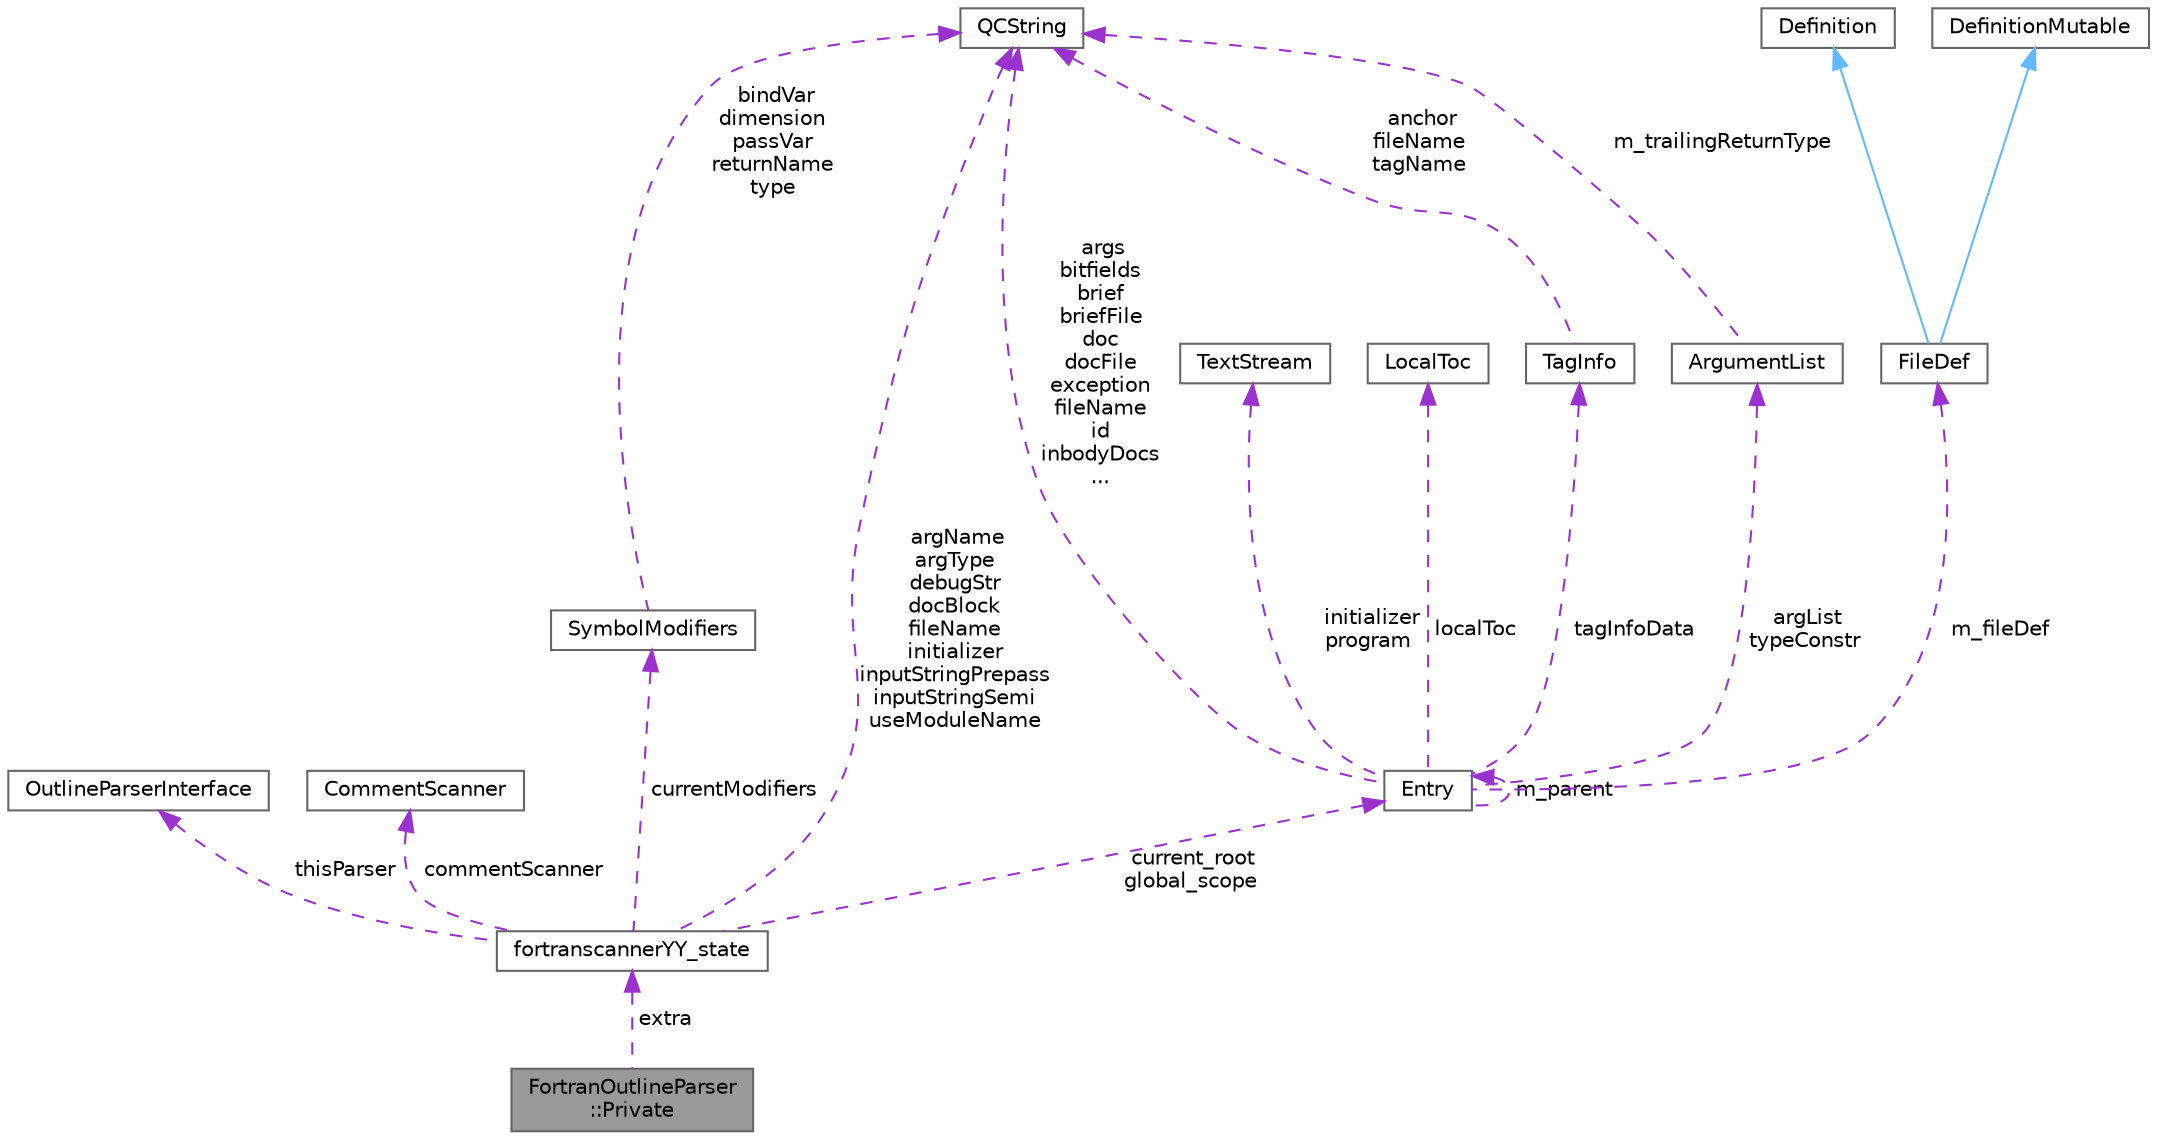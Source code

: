 digraph "FortranOutlineParser::Private"
{
 // INTERACTIVE_SVG=YES
 // LATEX_PDF_SIZE
  bgcolor="transparent";
  edge [fontname=Helvetica,fontsize=10,labelfontname=Helvetica,labelfontsize=10];
  node [fontname=Helvetica,fontsize=10,shape=box,height=0.2,width=0.4];
  Node1 [label="FortranOutlineParser\l::Private",height=0.2,width=0.4,color="gray40", fillcolor="grey60", style="filled", fontcolor="black",tooltip=" "];
  Node2 -> Node1 [dir="back",color="darkorchid3",style="dashed",label=" extra" ];
  Node2 [label="fortranscannerYY_state",height=0.2,width=0.4,color="gray40", fillcolor="white", style="filled",URL="$d6/d4a/structfortranscanner_y_y__state.html",tooltip=" "];
  Node3 -> Node2 [dir="back",color="darkorchid3",style="dashed",label=" thisParser" ];
  Node3 [label="OutlineParserInterface",height=0.2,width=0.4,color="gray40", fillcolor="white", style="filled",URL="$d5/d79/class_outline_parser_interface.html",tooltip="Abstract interface for outline parsers."];
  Node4 -> Node2 [dir="back",color="darkorchid3",style="dashed",label=" commentScanner" ];
  Node4 [label="CommentScanner",height=0.2,width=0.4,color="gray40", fillcolor="white", style="filled",URL="$d0/d6b/class_comment_scanner.html",tooltip=" "];
  Node5 -> Node2 [dir="back",color="darkorchid3",style="dashed",label=" argName\nargType\ndebugStr\ndocBlock\nfileName\ninitializer\ninputStringPrepass\ninputStringSemi\nuseModuleName" ];
  Node5 [label="QCString",height=0.2,width=0.4,color="gray40", fillcolor="white", style="filled",URL="$d9/d45/class_q_c_string.html",tooltip="This is an alternative implementation of QCString."];
  Node6 -> Node2 [dir="back",color="darkorchid3",style="dashed",label=" current_root\nglobal_scope" ];
  Node6 [label="Entry",height=0.2,width=0.4,color="gray40", fillcolor="white", style="filled",URL="$d4/dd7/class_entry.html",tooltip="Represents an unstructured piece of information, about an entity found in the sources."];
  Node5 -> Node6 [dir="back",color="darkorchid3",style="dashed",label=" args\nbitfields\nbrief\nbriefFile\ndoc\ndocFile\nexception\nfileName\nid\ninbodyDocs\n..." ];
  Node7 -> Node6 [dir="back",color="darkorchid3",style="dashed",label=" tagInfoData" ];
  Node7 [label="TagInfo",height=0.2,width=0.4,color="gray40", fillcolor="white", style="filled",URL="$d3/dc3/struct_tag_info.html",tooltip="This struct is used to capture the tag file information for an Entry."];
  Node5 -> Node7 [dir="back",color="darkorchid3",style="dashed",label=" anchor\nfileName\ntagName" ];
  Node8 -> Node6 [dir="back",color="darkorchid3",style="dashed",label=" argList\ntypeConstr" ];
  Node8 [label="ArgumentList",height=0.2,width=0.4,color="gray40", fillcolor="white", style="filled",URL="$d7/df8/class_argument_list.html",tooltip="This class represents an function or template argument list."];
  Node5 -> Node8 [dir="back",color="darkorchid3",style="dashed",label=" m_trailingReturnType" ];
  Node9 -> Node6 [dir="back",color="darkorchid3",style="dashed",label=" initializer\nprogram" ];
  Node9 [label="TextStream",height=0.2,width=0.4,color="gray40", fillcolor="white", style="filled",URL="$d3/d30/class_text_stream.html",tooltip="Text streaming class that buffers data."];
  Node10 -> Node6 [dir="back",color="darkorchid3",style="dashed",label=" localToc" ];
  Node10 [label="LocalToc",height=0.2,width=0.4,color="gray40", fillcolor="white", style="filled",URL="$da/d1d/class_local_toc.html",tooltip=" "];
  Node6 -> Node6 [dir="back",color="darkorchid3",style="dashed",label=" m_parent" ];
  Node11 -> Node6 [dir="back",color="darkorchid3",style="dashed",label=" m_fileDef" ];
  Node11 [label="FileDef",height=0.2,width=0.4,color="gray40", fillcolor="white", style="filled",URL="$de/db0/class_file_def.html",tooltip="A model of a file symbol."];
  Node12 -> Node11 [dir="back",color="steelblue1",style="solid"];
  Node12 [label="DefinitionMutable",height=0.2,width=0.4,color="gray40", fillcolor="white", style="filled",URL="$d0/d46/class_definition_mutable.html",tooltip=" "];
  Node13 -> Node11 [dir="back",color="steelblue1",style="solid"];
  Node13 [label="Definition",height=0.2,width=0.4,color="gray40", fillcolor="white", style="filled",URL="$d5/dcc/class_definition.html",tooltip="The common base class of all entity definitions found in the sources."];
  Node14 -> Node2 [dir="back",color="darkorchid3",style="dashed",label=" currentModifiers" ];
  Node14 [label="SymbolModifiers",height=0.2,width=0.4,color="gray40", fillcolor="white", style="filled",URL="$df/d1b/struct_symbol_modifiers.html",tooltip="Holds yyextra->modifiers (ie attributes) for one symbol (variable, function, etc)"];
  Node5 -> Node14 [dir="back",color="darkorchid3",style="dashed",label=" bindVar\ndimension\npassVar\nreturnName\ntype" ];
}
